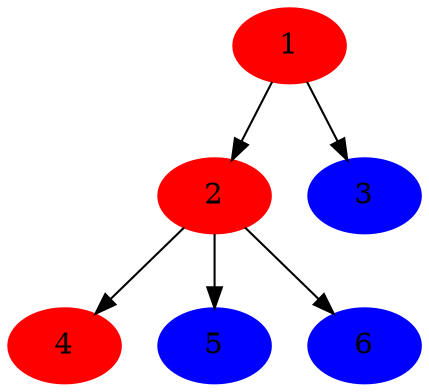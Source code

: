 digraph{
	1 [color = red, style =filled];
	2 [color = red, style =filled];
	3 [color = blue, style =filled];
	4 [color = red, style =filled];
	5 [color = blue, style =filled];
	6 [color = blue, style =filled];
	1->2;
	1->3;
	2->4;
	2->5;
	2->6;
}
